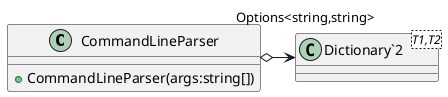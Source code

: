 @startuml
class CommandLineParser {
    + CommandLineParser(args:string[])
}
class "Dictionary`2"<T1,T2> {
}
CommandLineParser o-> "Options<string,string>" "Dictionary`2"
@enduml
